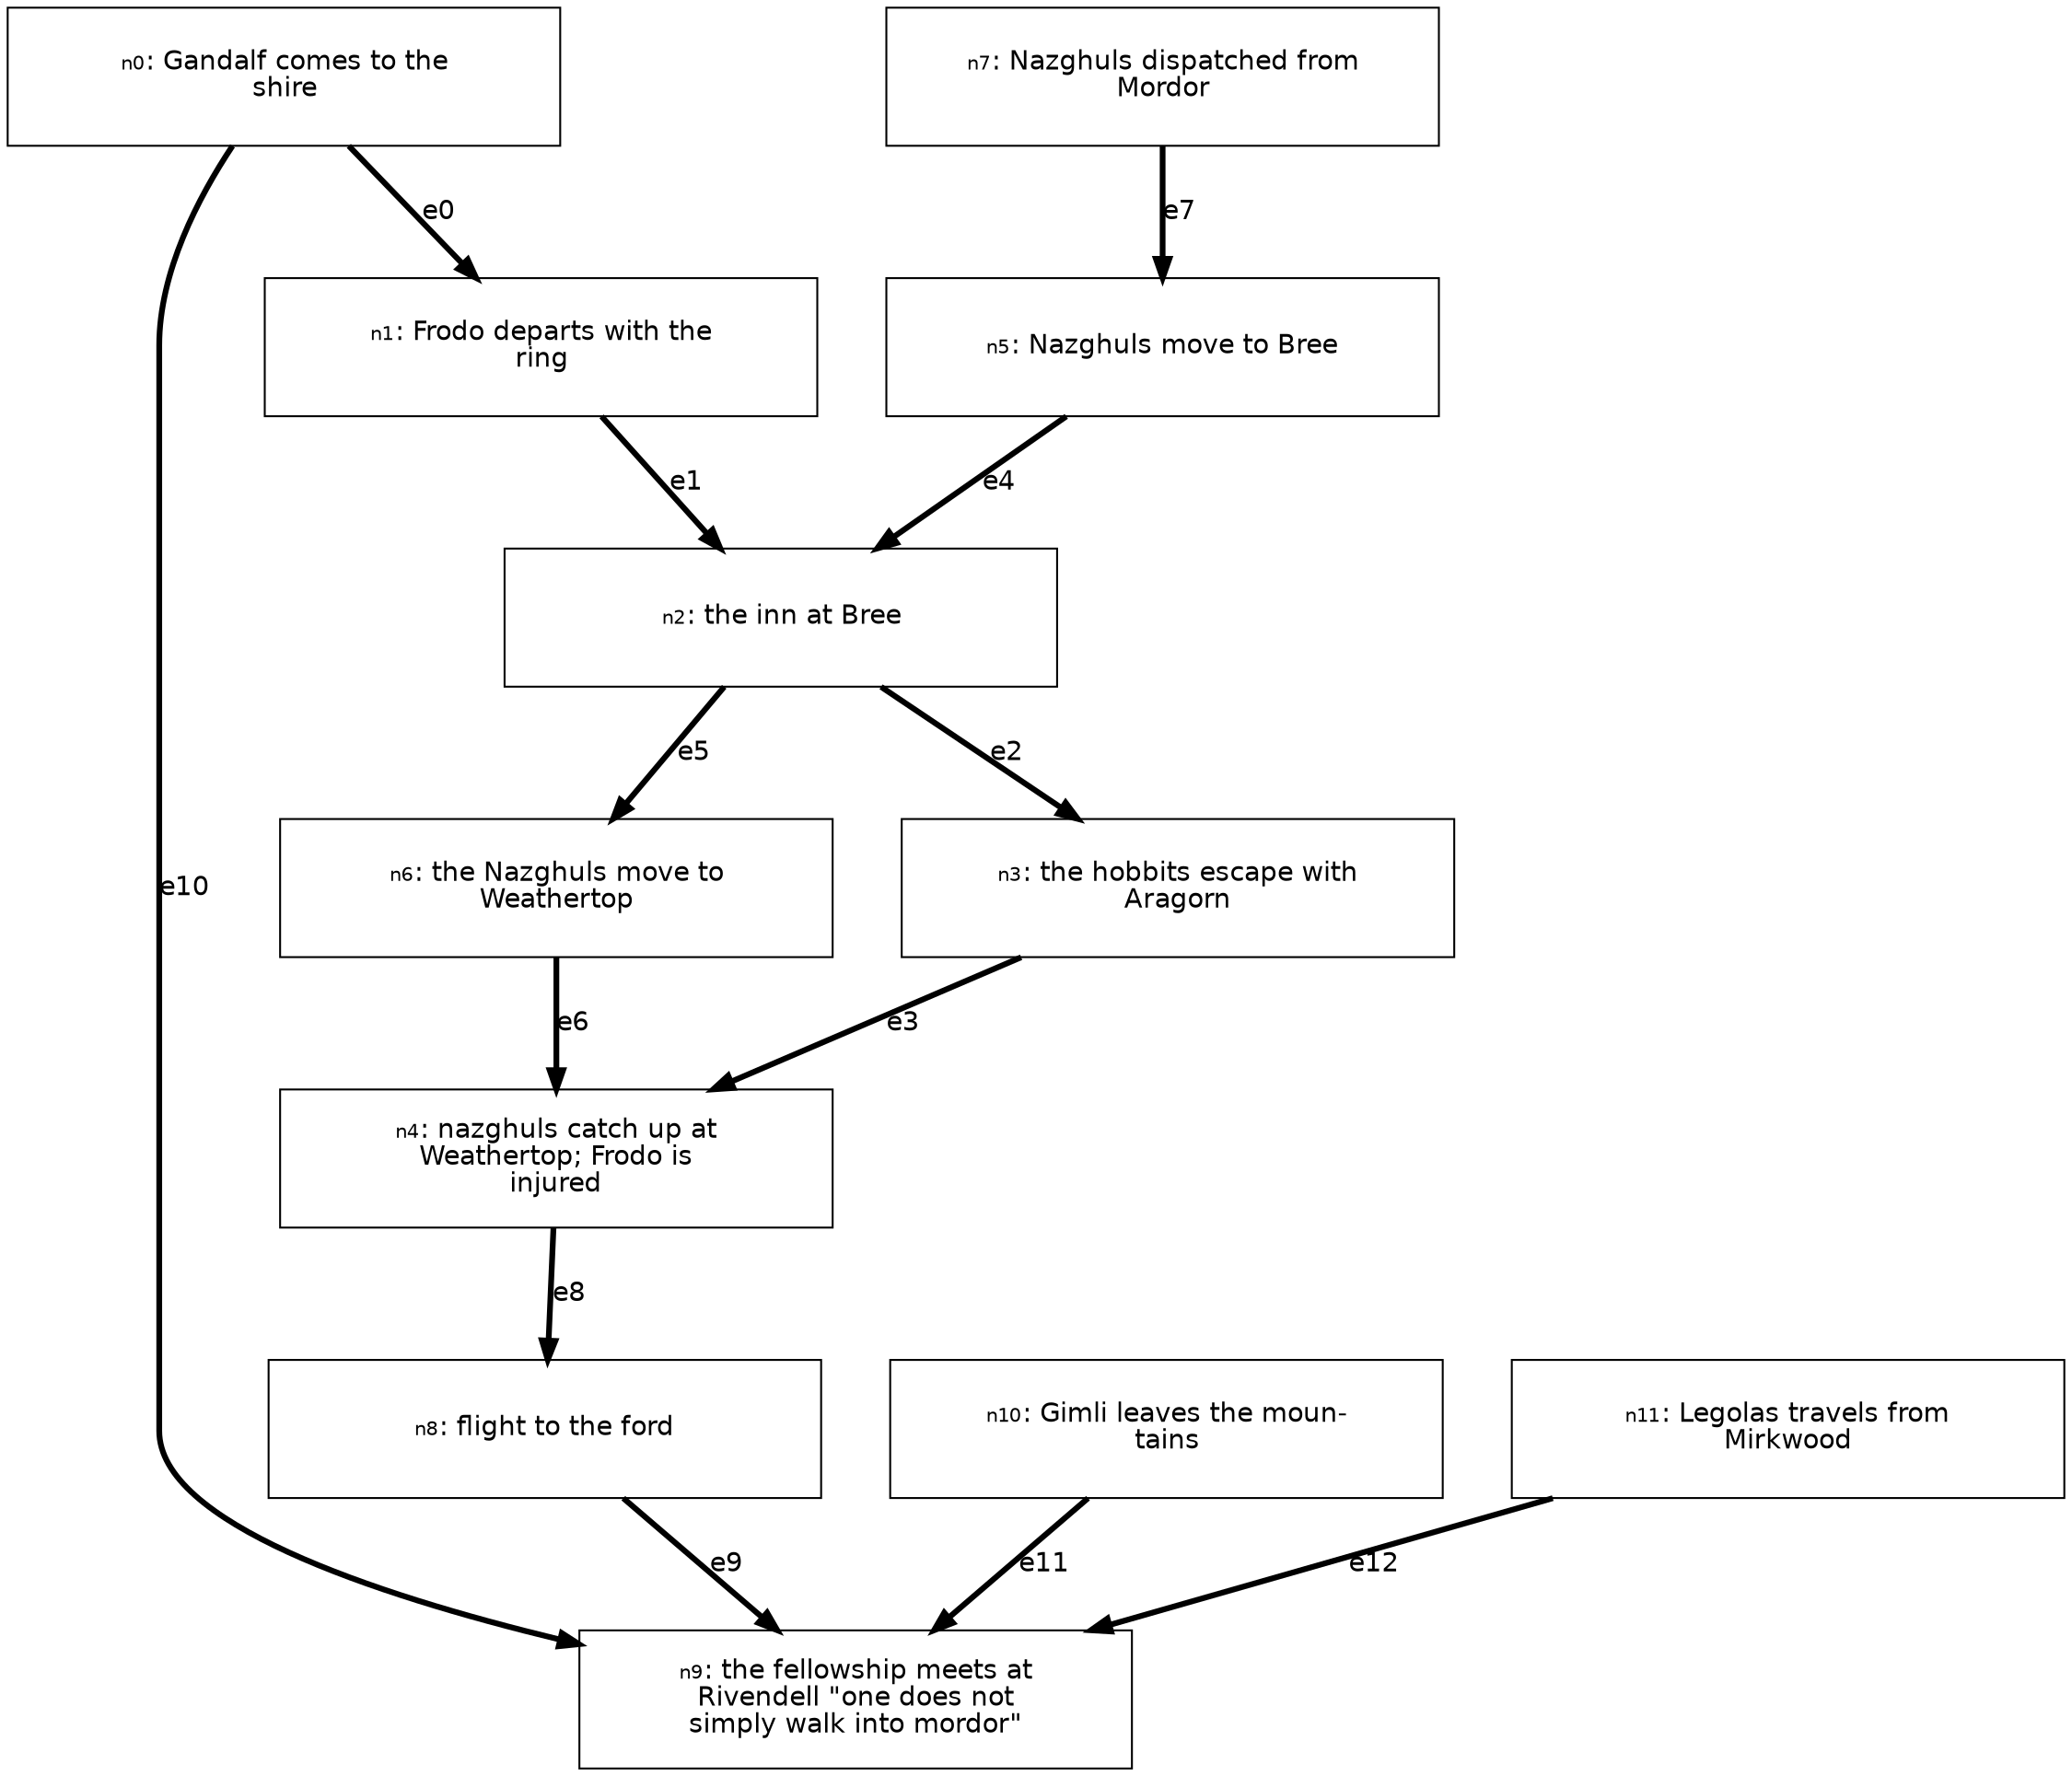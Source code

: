 digraph {

    graph [fontname = "helvetica" rankdir="TB" ranksep=0.75 nodesep=0.5];
    node [fontname = "helvetica" shape = "box" width=2.5 style=filled];
    edge [fontname = "helvetica" penwidth=3 color="#000000"];

    n0 [width=4 height=1 label=< <TABLE BORDER="0" CELLPADDING="0" CELLSPACING="0">
    <TR>
        <TD COLSPAN="1"><FONT POINT-SIZE="10">n0</FONT>: Gandalf comes to the<br/>shire</TD>
    </TR>
    
   </TABLE>
> fillcolor="#FFFFFF"]
    n1 [width=4 height=1 label=< <TABLE BORDER="0" CELLPADDING="0" CELLSPACING="0">
    <TR>
        <TD COLSPAN="1"><FONT POINT-SIZE="10">n1</FONT>: Frodo departs with the<br/>ring</TD>
    </TR>
    
   </TABLE>
> fillcolor="#FFFFFF"]
    n2 [width=4 height=1 label=< <TABLE BORDER="0" CELLPADDING="0" CELLSPACING="0">
    <TR>
        <TD COLSPAN="1"><FONT POINT-SIZE="10">n2</FONT>: the inn at Bree</TD>
    </TR>
    
   </TABLE>
> fillcolor="#FFFFFF"]
    n3 [width=4 height=1 label=< <TABLE BORDER="0" CELLPADDING="0" CELLSPACING="0">
    <TR>
        <TD COLSPAN="1"><FONT POINT-SIZE="10">n3</FONT>: the hobbits escape with<br/>Aragorn</TD>
    </TR>
    
   </TABLE>
> fillcolor="#FFFFFF"]
    n4 [width=4 height=1 label=< <TABLE BORDER="0" CELLPADDING="0" CELLSPACING="0">
    <TR>
        <TD COLSPAN="1"><FONT POINT-SIZE="10">n4</FONT>: nazghuls catch up at<br/>Weathertop; Frodo is<br/>injured</TD>
    </TR>
    
   </TABLE>
> fillcolor="#FFFFFF"]
    n5 [width=4 height=1 label=< <TABLE BORDER="0" CELLPADDING="0" CELLSPACING="0">
    <TR>
        <TD COLSPAN="1"><FONT POINT-SIZE="10">n5</FONT>: Nazghuls move to Bree</TD>
    </TR>
    
   </TABLE>
> fillcolor="#FFFFFF"]
    n6 [width=4 height=1 label=< <TABLE BORDER="0" CELLPADDING="0" CELLSPACING="0">
    <TR>
        <TD COLSPAN="1"><FONT POINT-SIZE="10">n6</FONT>: the Nazghuls move to<br/>Weathertop</TD>
    </TR>
    
   </TABLE>
> fillcolor="#FFFFFF"]
    n7 [width=4 height=1 label=< <TABLE BORDER="0" CELLPADDING="0" CELLSPACING="0">
    <TR>
        <TD COLSPAN="1"><FONT POINT-SIZE="10">n7</FONT>: Nazghuls dispatched from<br/>Mordor</TD>
    </TR>
    
   </TABLE>
> fillcolor="#FFFFFF"]
    n8 [width=4 height=1 label=< <TABLE BORDER="0" CELLPADDING="0" CELLSPACING="0">
    <TR>
        <TD COLSPAN="1"><FONT POINT-SIZE="10">n8</FONT>: flight to the ford</TD>
    </TR>
    
   </TABLE>
> fillcolor="#FFFFFF"]
    n9 [width=4 height=1 label=< <TABLE BORDER="0" CELLPADDING="0" CELLSPACING="0">
    <TR>
        <TD COLSPAN="1"><FONT POINT-SIZE="10">n9</FONT>: the fellowship meets at<br/>Rivendell "one does not<br/>simply walk into mordor"</TD>
    </TR>
    
   </TABLE>
> fillcolor="#FFFFFF"]
    n10 [width=4 height=1 label=< <TABLE BORDER="0" CELLPADDING="0" CELLSPACING="0">
    <TR>
        <TD COLSPAN="1"><FONT POINT-SIZE="10">n10</FONT>: Gimli leaves the moun-<br/>tains</TD>
    </TR>
    
   </TABLE>
> fillcolor="#FFFFFF"]
    n11 [width=4 height=1 label=< <TABLE BORDER="0" CELLPADDING="0" CELLSPACING="0">
    <TR>
        <TD COLSPAN="1"><FONT POINT-SIZE="10">n11</FONT>: Legolas travels from<br/>Mirkwood</TD>
    </TR>
    
   </TABLE>
> fillcolor="#FFFFFF"]

    "n0" -> "n1" [label="e0"];
    "n1" -> "n2" [label="e1"];
    "n2" -> "n3" [label="e2"];
    "n3" -> "n4" [label="e3"];
    "n5" -> "n2" [label="e4"];
    "n2" -> "n6" [label="e5"];
    "n6" -> "n4" [label="e6"];
    "n7" -> "n5" [label="e7"];
    "n4" -> "n8" [label="e8"];
    "n8" -> "n9" [label="e9"];
    "n0" -> "n9" [label="e10"];
    "n10" -> "n9" [label="e11"];
    "n11" -> "n9" [label="e12"];

}